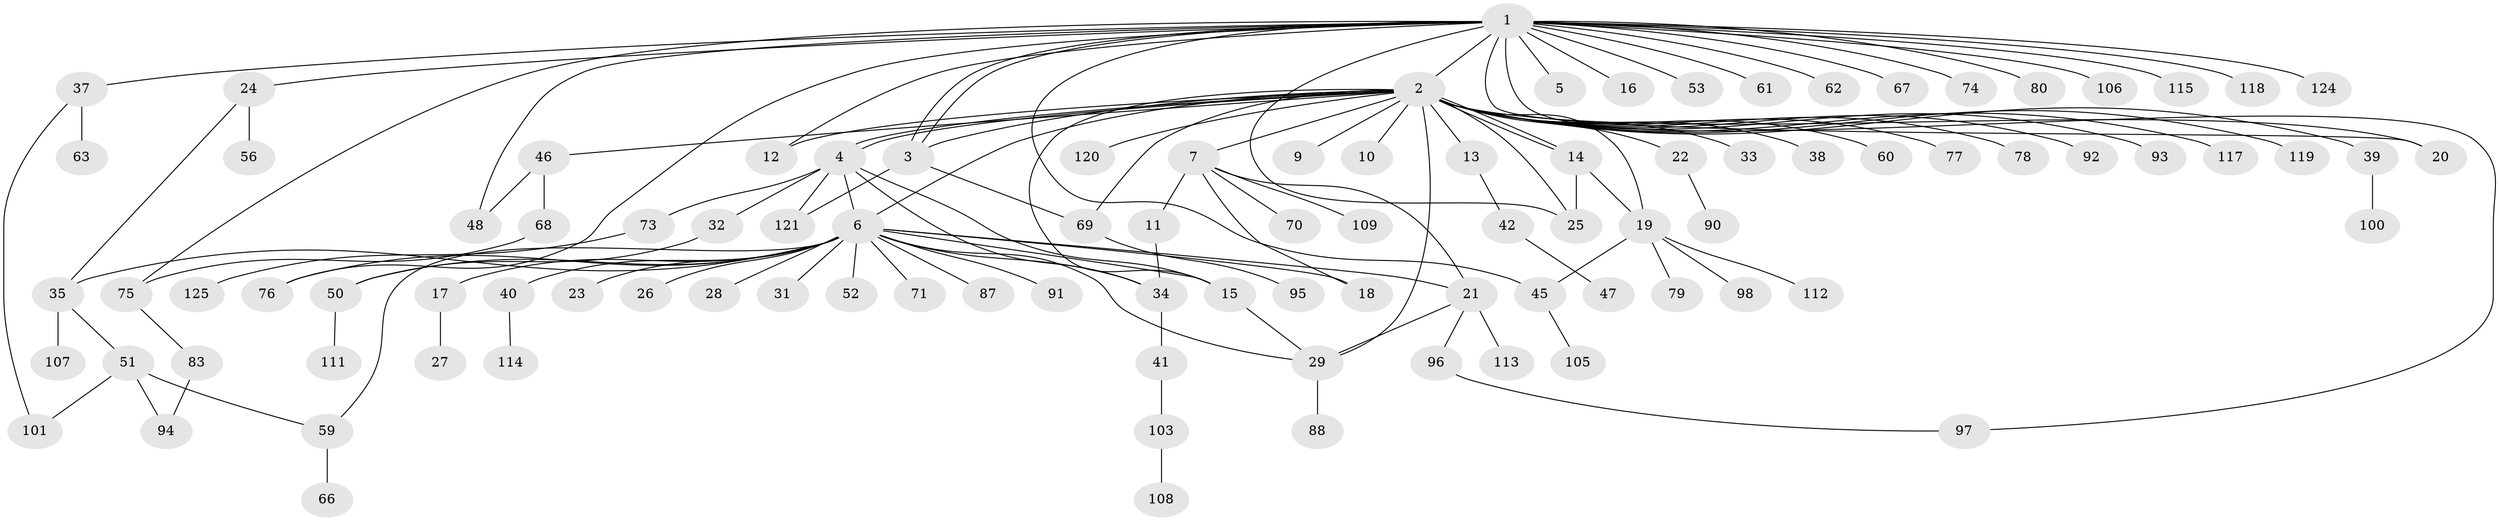 // Generated by graph-tools (version 1.1) at 2025/51/02/27/25 19:51:59]
// undirected, 99 vertices, 129 edges
graph export_dot {
graph [start="1"]
  node [color=gray90,style=filled];
  1 [super="+81"];
  2 [super="+57"];
  3 [super="+86"];
  4 [super="+110"];
  5;
  6 [super="+8"];
  7 [super="+43"];
  9;
  10;
  11;
  12;
  13 [super="+54"];
  14 [super="+122"];
  15 [super="+44"];
  16;
  17;
  18 [super="+55"];
  19 [super="+30"];
  20;
  21 [super="+82"];
  22 [super="+49"];
  23;
  24;
  25;
  26;
  27 [super="+58"];
  28;
  29 [super="+104"];
  31;
  32;
  33;
  34 [super="+36"];
  35;
  37;
  38 [super="+72"];
  39;
  40;
  41;
  42 [super="+89"];
  45 [super="+65"];
  46;
  47;
  48 [super="+85"];
  50 [super="+102"];
  51 [super="+64"];
  52;
  53;
  56;
  59;
  60;
  61;
  62;
  63;
  66;
  67;
  68 [super="+84"];
  69;
  70;
  71;
  73;
  74;
  75 [super="+116"];
  76;
  77;
  78;
  79;
  80;
  83;
  87;
  88;
  90;
  91;
  92 [super="+99"];
  93;
  94;
  95;
  96;
  97;
  98;
  100;
  101;
  103;
  105;
  106;
  107;
  108;
  109 [super="+123"];
  111;
  112;
  113;
  114;
  115;
  117;
  118;
  119;
  120;
  121;
  124;
  125;
  1 -- 2;
  1 -- 3;
  1 -- 3;
  1 -- 5;
  1 -- 12;
  1 -- 16;
  1 -- 20;
  1 -- 24;
  1 -- 25;
  1 -- 37;
  1 -- 48;
  1 -- 53;
  1 -- 61;
  1 -- 62;
  1 -- 67;
  1 -- 74;
  1 -- 75;
  1 -- 76;
  1 -- 80;
  1 -- 97;
  1 -- 106;
  1 -- 115;
  1 -- 118;
  1 -- 124;
  1 -- 45;
  2 -- 3;
  2 -- 4;
  2 -- 4;
  2 -- 6;
  2 -- 7;
  2 -- 9;
  2 -- 10;
  2 -- 12;
  2 -- 13;
  2 -- 14;
  2 -- 14;
  2 -- 15;
  2 -- 19;
  2 -- 22;
  2 -- 25;
  2 -- 29;
  2 -- 33;
  2 -- 38;
  2 -- 39;
  2 -- 46;
  2 -- 60;
  2 -- 69;
  2 -- 77;
  2 -- 92;
  2 -- 93;
  2 -- 117;
  2 -- 119;
  2 -- 120;
  2 -- 20;
  2 -- 78;
  3 -- 69;
  3 -- 121;
  4 -- 6;
  4 -- 15;
  4 -- 32;
  4 -- 34;
  4 -- 73;
  4 -- 121;
  6 -- 17;
  6 -- 21;
  6 -- 23;
  6 -- 26;
  6 -- 28;
  6 -- 29;
  6 -- 31;
  6 -- 35;
  6 -- 40;
  6 -- 50;
  6 -- 52;
  6 -- 59;
  6 -- 71;
  6 -- 76;
  6 -- 91;
  6 -- 18;
  6 -- 87;
  6 -- 34;
  6 -- 15;
  7 -- 11;
  7 -- 70;
  7 -- 109;
  7 -- 21;
  7 -- 18;
  11 -- 34;
  13 -- 42;
  14 -- 19;
  14 -- 25;
  15 -- 29;
  17 -- 27;
  19 -- 45;
  19 -- 79;
  19 -- 98;
  19 -- 112;
  21 -- 29;
  21 -- 113;
  21 -- 96;
  22 -- 90;
  24 -- 35;
  24 -- 56;
  29 -- 88;
  32 -- 50;
  34 -- 41;
  35 -- 51;
  35 -- 107;
  37 -- 63;
  37 -- 101;
  39 -- 100;
  40 -- 114;
  41 -- 103;
  42 -- 47;
  45 -- 105;
  46 -- 48;
  46 -- 68;
  50 -- 111;
  51 -- 59;
  51 -- 101;
  51 -- 94;
  59 -- 66;
  68 -- 75;
  69 -- 95;
  73 -- 125;
  75 -- 83;
  83 -- 94;
  96 -- 97;
  103 -- 108;
}
